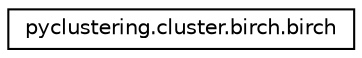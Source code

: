 digraph "Graphical Class Hierarchy"
{
 // INTERACTIVE_SVG=YES
  edge [fontname="Helvetica",fontsize="10",labelfontname="Helvetica",labelfontsize="10"];
  node [fontname="Helvetica",fontsize="10",shape=record];
  rankdir="LR";
  Node0 [label="pyclustering.cluster.birch.birch",height=0.2,width=0.4,color="black", fillcolor="white", style="filled",URL="$d6/d00/classpyclustering_1_1cluster_1_1birch_1_1birch.html",tooltip="Class represents the clustering algorithm BIRCH (Balanced Iterative Reducing and Clustering using Hie..."];
}
